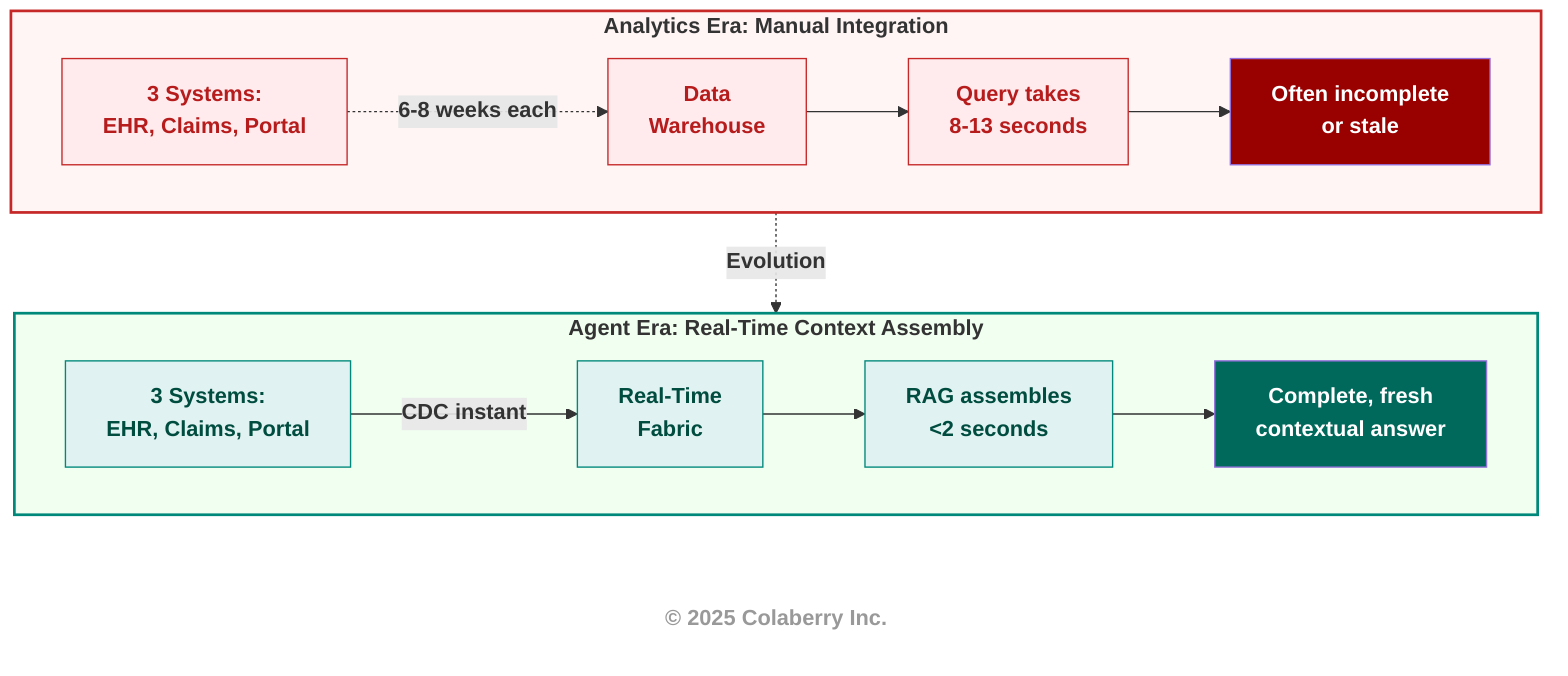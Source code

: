 flowchart TB
    subgraph Analytics["<b>Analytics Era: Manual Integration</b>"]
        direction LR
        A_Sources["<b>3 Systems:<br/>EHR, Claims, Portal</b>"] -.->|<b>6-8 weeks each</b>| A4["<b>Data<br/>Warehouse</b>"]
        A4 --> A5["<b>Query takes<br/>8-13 seconds</b>"]
        A5 --> A6["<b>Often incomplete<br/>or stale</b>"]
    end
    
    Analytics -.->|<b>Evolution</b>| Agent
    
    subgraph Agent["<b>Agent Era: Real-Time Context Assembly</b>"]
        direction LR
        B_Sources["<b>3 Systems:<br/>EHR, Claims, Portal</b>"] -->|<b>CDC instant</b>| B4["<b>Real-Time<br/>Fabric</b>"]
        B4 --> B5["<b>RAG assembles<br/><2 seconds</b>"]
        B5 --> B6["<b>Complete, fresh<br/>contextual answer</b>"]
    end
    
    Agent ~~~ CR["<b>© 2025 Colaberry Inc.</b>"]
    
    classDef subgraphTitle fill:#f9f9f9,stroke:#333333,stroke-width:2px,color:#000000
    classDef oldEra fill:#ffebee,stroke:#c62828,color:#b71c1c
    classDef newEra fill:#e0f2f1,stroke:#00897b,color:#004d40
    classDef problem fill:#990000,color:#ffffff
    classDef solution fill:#00695c,color:#ffffff
    
    style A_Sources fill:#ffebee,stroke:#c62828,color:#b71c1c
    style A4 fill:#ffebee,stroke:#c62828,color:#b71c1c
    style A5 fill:#ffebee,stroke:#c62828,color:#b71c1c
    style A6 fill:#990000,color:#ffffff
    
    style B_Sources fill:#e0f2f1,stroke:#00897b,color:#004d40
    style B4 fill:#e0f2f1,stroke:#00897b,color:#004d40
    style B5 fill:#e0f2f1,stroke:#00897b,color:#004d40
    style B6 fill:#00695c,color:#ffffff
    
    style Analytics fill:#fff5f5,stroke:#c62828,stroke-width:2px
    style Agent fill:#f0fff0,stroke:#00897b,stroke-width:2px
    style CR fill:none,stroke:none,color:#999999